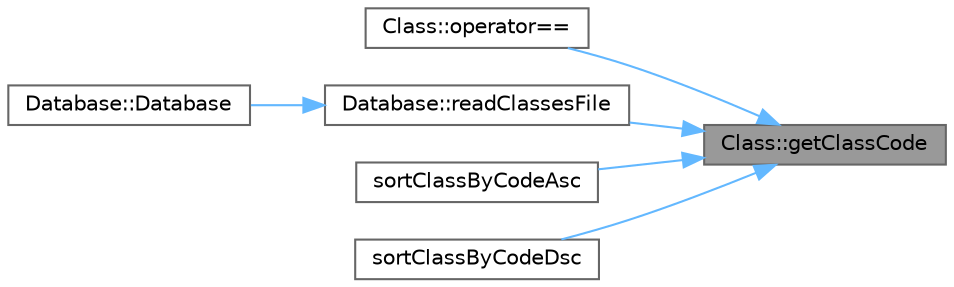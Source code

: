 digraph "Class::getClassCode"
{
 // LATEX_PDF_SIZE
  bgcolor="transparent";
  edge [fontname=Helvetica,fontsize=10,labelfontname=Helvetica,labelfontsize=10];
  node [fontname=Helvetica,fontsize=10,shape=box,height=0.2,width=0.4];
  rankdir="RL";
  Node1 [label="Class::getClassCode",height=0.2,width=0.4,color="gray40", fillcolor="grey60", style="filled", fontcolor="black",tooltip=" "];
  Node1 -> Node2 [dir="back",color="steelblue1",style="solid"];
  Node2 [label="Class::operator==",height=0.2,width=0.4,color="grey40", fillcolor="white", style="filled",URL="$class_class.html#a493c660f130d7b1f1a34fd786e51838f",tooltip="Operator of equals."];
  Node1 -> Node3 [dir="back",color="steelblue1",style="solid"];
  Node3 [label="Database::readClassesFile",height=0.2,width=0.4,color="grey40", fillcolor="white", style="filled",URL="$class_database.html#a3a5749e066bf9aaaa3a1def145600255",tooltip=" "];
  Node3 -> Node4 [dir="back",color="steelblue1",style="solid"];
  Node4 [label="Database::Database",height=0.2,width=0.4,color="grey40", fillcolor="white", style="filled",URL="$class_database.html#a4703c80e6969d33565ea340f768fdadf",tooltip=" "];
  Node1 -> Node5 [dir="back",color="steelblue1",style="solid"];
  Node5 [label="sortClassByCodeAsc",height=0.2,width=0.4,color="grey40", fillcolor="white", style="filled",URL="$_sort_form_8cpp.html#a57e26306d73bc04f9253b5b9a833720a",tooltip=" "];
  Node1 -> Node6 [dir="back",color="steelblue1",style="solid"];
  Node6 [label="sortClassByCodeDsc",height=0.2,width=0.4,color="grey40", fillcolor="white", style="filled",URL="$_sort_form_8cpp.html#a8cb02db87383ba3351a6e05b8d7ceb9c",tooltip=" "];
}
